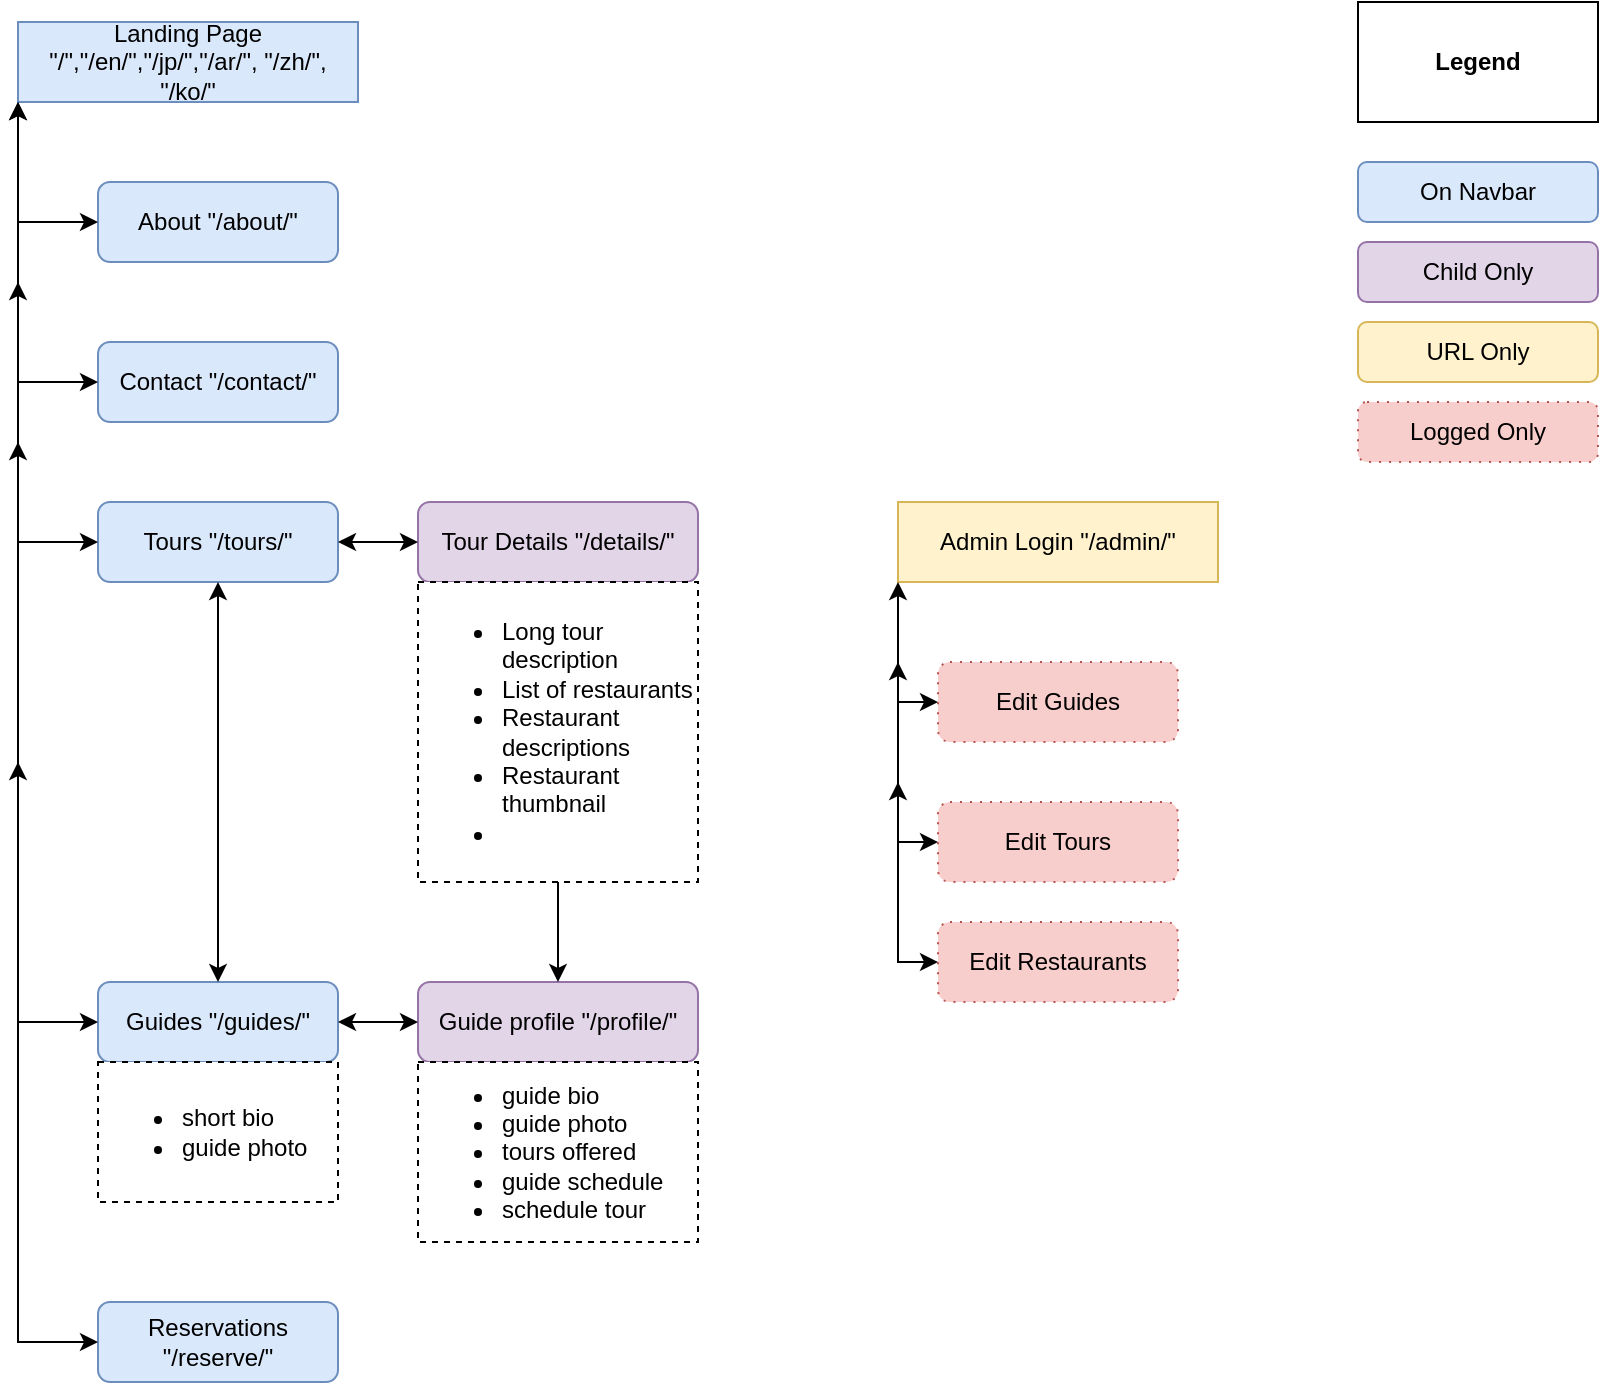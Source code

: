<mxfile version="16.1.2" type="device"><diagram id="BuDuUgM7_hXkshtQPCAS" name="Page-1"><mxGraphModel dx="1038" dy="547" grid="1" gridSize="10" guides="1" tooltips="1" connect="1" arrows="1" fold="1" page="1" pageScale="1" pageWidth="850" pageHeight="1100" math="0" shadow="0"><root><mxCell id="0"/><mxCell id="1" parent="0"/><mxCell id="6pca2u_d2LhLR6nAiZTr-2" value="Landing Page &quot;/&quot;,&quot;/en/&quot;,&quot;/jp/&quot;,&quot;/ar/&quot;, &quot;/zh/&quot;, &quot;/ko/&quot;" style="rounded=0;whiteSpace=wrap;html=1;fillColor=#dae8fc;strokeColor=#6c8ebf;" parent="1" vertex="1"><mxGeometry x="40" y="40" width="170" height="40" as="geometry"/></mxCell><mxCell id="6pca2u_d2LhLR6nAiZTr-3" value="Admin Login &quot;/admin/&quot;" style="rounded=0;whiteSpace=wrap;html=1;fillColor=#fff2cc;strokeColor=#d6b656;" parent="1" vertex="1"><mxGeometry x="480" y="280" width="160" height="40" as="geometry"/></mxCell><mxCell id="6pca2u_d2LhLR6nAiZTr-4" value="About &quot;/about/&quot;" style="rounded=1;whiteSpace=wrap;html=1;fillColor=#dae8fc;strokeColor=#6c8ebf;" parent="1" vertex="1"><mxGeometry x="80" y="120" width="120" height="40" as="geometry"/></mxCell><mxCell id="6pca2u_d2LhLR6nAiZTr-5" value="Contact &quot;/contact/&quot;" style="rounded=1;whiteSpace=wrap;html=1;fillColor=#dae8fc;strokeColor=#6c8ebf;" parent="1" vertex="1"><mxGeometry x="80" y="200" width="120" height="40" as="geometry"/></mxCell><mxCell id="6pca2u_d2LhLR6nAiZTr-9" value="" style="endArrow=classic;startArrow=classic;html=1;rounded=0;entryX=0;entryY=1;entryDx=0;entryDy=0;exitX=0;exitY=0.5;exitDx=0;exitDy=0;" parent="1" source="6pca2u_d2LhLR6nAiZTr-4" target="6pca2u_d2LhLR6nAiZTr-2" edge="1"><mxGeometry width="50" height="50" relative="1" as="geometry"><mxPoint x="40" y="150" as="sourcePoint"/><mxPoint x="70" y="110" as="targetPoint"/><Array as="points"><mxPoint x="40" y="140"/></Array></mxGeometry></mxCell><mxCell id="6pca2u_d2LhLR6nAiZTr-10" value="" style="endArrow=classic;startArrow=classic;html=1;rounded=0;entryX=0;entryY=0.5;entryDx=0;entryDy=0;exitX=0;exitY=1;exitDx=0;exitDy=0;" parent="1" source="6pca2u_d2LhLR6nAiZTr-2" target="6pca2u_d2LhLR6nAiZTr-5" edge="1"><mxGeometry width="50" height="50" relative="1" as="geometry"><mxPoint x="40" y="80" as="sourcePoint"/><mxPoint x="80" y="200" as="targetPoint"/><Array as="points"><mxPoint x="40" y="220"/></Array></mxGeometry></mxCell><mxCell id="6pca2u_d2LhLR6nAiZTr-12" value="Tours &quot;/tours/&quot;" style="rounded=1;whiteSpace=wrap;html=1;fillColor=#dae8fc;strokeColor=#6c8ebf;" parent="1" vertex="1"><mxGeometry x="80" y="280" width="120" height="40" as="geometry"/></mxCell><mxCell id="6pca2u_d2LhLR6nAiZTr-13" value="" style="endArrow=classic;startArrow=classic;html=1;rounded=0;exitX=0;exitY=0.5;exitDx=0;exitDy=0;" parent="1" source="6pca2u_d2LhLR6nAiZTr-12" edge="1"><mxGeometry width="50" height="50" relative="1" as="geometry"><mxPoint x="400" y="300" as="sourcePoint"/><mxPoint x="40" y="170" as="targetPoint"/><Array as="points"><mxPoint x="40" y="300"/></Array></mxGeometry></mxCell><mxCell id="6pca2u_d2LhLR6nAiZTr-14" value="Guides &quot;/guides/&quot;" style="rounded=1;whiteSpace=wrap;html=1;fillColor=#dae8fc;strokeColor=#6c8ebf;" parent="1" vertex="1"><mxGeometry x="80" y="520" width="120" height="40" as="geometry"/></mxCell><mxCell id="6pca2u_d2LhLR6nAiZTr-15" value="" style="endArrow=classic;startArrow=classic;html=1;rounded=0;entryX=0;entryY=0.5;entryDx=0;entryDy=0;" parent="1" target="6pca2u_d2LhLR6nAiZTr-14" edge="1"><mxGeometry width="50" height="50" relative="1" as="geometry"><mxPoint x="40" y="250" as="sourcePoint"/><mxPoint x="90" y="360" as="targetPoint"/><Array as="points"><mxPoint x="40" y="540"/></Array></mxGeometry></mxCell><mxCell id="s2_yRfaMZyytmxkyI97z-1" value="" style="endArrow=classic;startArrow=classic;html=1;rounded=0;exitX=0.5;exitY=0;exitDx=0;exitDy=0;entryX=0.5;entryY=1;entryDx=0;entryDy=0;" edge="1" parent="1" source="6pca2u_d2LhLR6nAiZTr-14" target="6pca2u_d2LhLR6nAiZTr-12"><mxGeometry width="50" height="50" relative="1" as="geometry"><mxPoint x="160" y="360" as="sourcePoint"/><mxPoint x="210" y="310" as="targetPoint"/></mxGeometry></mxCell><mxCell id="s2_yRfaMZyytmxkyI97z-3" value="Tour Details &quot;/details/&quot;" style="rounded=1;whiteSpace=wrap;html=1;fillColor=#e1d5e7;strokeColor=#9673a6;" vertex="1" parent="1"><mxGeometry x="240" y="280" width="140" height="40" as="geometry"/></mxCell><mxCell id="s2_yRfaMZyytmxkyI97z-4" value="" style="endArrow=classic;startArrow=classic;html=1;rounded=0;entryX=0;entryY=0.5;entryDx=0;entryDy=0;exitX=1;exitY=0.5;exitDx=0;exitDy=0;" edge="1" parent="1" source="6pca2u_d2LhLR6nAiZTr-12" target="s2_yRfaMZyytmxkyI97z-3"><mxGeometry width="50" height="50" relative="1" as="geometry"><mxPoint x="260" y="230" as="sourcePoint"/><mxPoint x="310" y="180" as="targetPoint"/></mxGeometry></mxCell><mxCell id="s2_yRfaMZyytmxkyI97z-5" value="Guide profile &quot;/profile/&quot;" style="rounded=1;whiteSpace=wrap;html=1;fillColor=#e1d5e7;strokeColor=#9673a6;" vertex="1" parent="1"><mxGeometry x="240" y="520" width="140" height="40" as="geometry"/></mxCell><mxCell id="s2_yRfaMZyytmxkyI97z-6" value="" style="endArrow=classic;startArrow=classic;html=1;rounded=0;entryX=0;entryY=0.5;entryDx=0;entryDy=0;exitX=1;exitY=0.5;exitDx=0;exitDy=0;" edge="1" parent="1" source="6pca2u_d2LhLR6nAiZTr-14" target="s2_yRfaMZyytmxkyI97z-5"><mxGeometry width="50" height="50" relative="1" as="geometry"><mxPoint x="420" y="320" as="sourcePoint"/><mxPoint x="470" y="270" as="targetPoint"/></mxGeometry></mxCell><mxCell id="s2_yRfaMZyytmxkyI97z-7" value="" style="endArrow=classic;html=1;rounded=0;exitX=0.5;exitY=1;exitDx=0;exitDy=0;entryX=0.5;entryY=0;entryDx=0;entryDy=0;" edge="1" parent="1" source="s2_yRfaMZyytmxkyI97z-3" target="s2_yRfaMZyytmxkyI97z-5"><mxGeometry width="50" height="50" relative="1" as="geometry"><mxPoint x="400" y="320" as="sourcePoint"/><mxPoint x="450" y="270" as="targetPoint"/></mxGeometry></mxCell><mxCell id="s2_yRfaMZyytmxkyI97z-9" value="&lt;ul&gt;&lt;li&gt;guide bio&lt;/li&gt;&lt;li&gt;guide photo&lt;/li&gt;&lt;li&gt;tours offered&lt;/li&gt;&lt;li&gt;guide schedule&lt;/li&gt;&lt;li&gt;schedule tour&lt;/li&gt;&lt;/ul&gt;" style="rounded=0;whiteSpace=wrap;html=1;dashed=1;align=left;" vertex="1" parent="1"><mxGeometry x="240" y="560" width="140" height="90" as="geometry"/></mxCell><mxCell id="s2_yRfaMZyytmxkyI97z-10" value="&lt;ul&gt;&lt;li&gt;short bio&lt;/li&gt;&lt;li&gt;guide photo&lt;/li&gt;&lt;/ul&gt;" style="rounded=0;whiteSpace=wrap;html=1;dashed=1;align=left;" vertex="1" parent="1"><mxGeometry x="80" y="560" width="120" height="70" as="geometry"/></mxCell><mxCell id="s2_yRfaMZyytmxkyI97z-11" value="&lt;ul&gt;&lt;li&gt;Long tour description&lt;/li&gt;&lt;li&gt;List of restaurants&lt;/li&gt;&lt;li&gt;Restaurant descriptions&lt;/li&gt;&lt;li&gt;Restaurant thumbnail&lt;/li&gt;&lt;li&gt;&lt;br&gt;&lt;/li&gt;&lt;/ul&gt;" style="rounded=0;whiteSpace=wrap;html=1;dashed=1;align=left;" vertex="1" parent="1"><mxGeometry x="240" y="320" width="140" height="150" as="geometry"/></mxCell><mxCell id="s2_yRfaMZyytmxkyI97z-12" value="Edit Restaurants" style="rounded=1;whiteSpace=wrap;html=1;fillColor=#f8cecc;strokeColor=#b85450;dashed=1;dashPattern=1 4;" vertex="1" parent="1"><mxGeometry x="500" y="490" width="120" height="40" as="geometry"/></mxCell><mxCell id="s2_yRfaMZyytmxkyI97z-13" value="Edit Tours" style="rounded=1;whiteSpace=wrap;html=1;fillColor=#f8cecc;strokeColor=#b85450;dashed=1;dashPattern=1 4;" vertex="1" parent="1"><mxGeometry x="500" y="430" width="120" height="40" as="geometry"/></mxCell><mxCell id="s2_yRfaMZyytmxkyI97z-14" value="Edit Guides" style="rounded=1;whiteSpace=wrap;html=1;fillColor=#f8cecc;strokeColor=#b85450;dashed=1;dashPattern=1 4;" vertex="1" parent="1"><mxGeometry x="500" y="360" width="120" height="40" as="geometry"/></mxCell><mxCell id="s2_yRfaMZyytmxkyI97z-15" value="&lt;b&gt;Legend&lt;br&gt;&lt;/b&gt;" style="rounded=0;whiteSpace=wrap;html=1;" vertex="1" parent="1"><mxGeometry x="710" y="30" width="120" height="60" as="geometry"/></mxCell><mxCell id="s2_yRfaMZyytmxkyI97z-16" value="On Navbar" style="rounded=1;whiteSpace=wrap;html=1;fillColor=#dae8fc;strokeColor=#6c8ebf;" vertex="1" parent="1"><mxGeometry x="710" y="110" width="120" height="30" as="geometry"/></mxCell><mxCell id="s2_yRfaMZyytmxkyI97z-17" value="URL Only" style="rounded=1;whiteSpace=wrap;html=1;fillColor=#fff2cc;strokeColor=#d6b656;" vertex="1" parent="1"><mxGeometry x="710" y="190" width="120" height="30" as="geometry"/></mxCell><mxCell id="s2_yRfaMZyytmxkyI97z-19" value="Reservations &quot;/reserve/&quot;" style="rounded=1;whiteSpace=wrap;html=1;fillColor=#dae8fc;strokeColor=#6c8ebf;" vertex="1" parent="1"><mxGeometry x="80" y="680" width="120" height="40" as="geometry"/></mxCell><mxCell id="s2_yRfaMZyytmxkyI97z-20" value="" style="endArrow=classic;startArrow=classic;html=1;rounded=0;entryX=0;entryY=0.5;entryDx=0;entryDy=0;" edge="1" parent="1" target="s2_yRfaMZyytmxkyI97z-19"><mxGeometry width="50" height="50" relative="1" as="geometry"><mxPoint x="40" y="410" as="sourcePoint"/><mxPoint x="60" y="680" as="targetPoint"/><Array as="points"><mxPoint x="40" y="700"/></Array></mxGeometry></mxCell><mxCell id="s2_yRfaMZyytmxkyI97z-21" value="Child Only" style="rounded=1;whiteSpace=wrap;html=1;fillColor=#e1d5e7;strokeColor=#9673a6;" vertex="1" parent="1"><mxGeometry x="710" y="150" width="120" height="30" as="geometry"/></mxCell><mxCell id="s2_yRfaMZyytmxkyI97z-22" value="Logged Only" style="rounded=1;whiteSpace=wrap;html=1;fillColor=#f8cecc;strokeColor=#b85450;dashed=1;dashPattern=1 4;" vertex="1" parent="1"><mxGeometry x="710" y="230" width="120" height="30" as="geometry"/></mxCell><mxCell id="s2_yRfaMZyytmxkyI97z-23" value="" style="endArrow=classic;startArrow=classic;html=1;rounded=0;exitX=0;exitY=0.5;exitDx=0;exitDy=0;" edge="1" parent="1" source="s2_yRfaMZyytmxkyI97z-12"><mxGeometry width="50" height="50" relative="1" as="geometry"><mxPoint x="480" y="530" as="sourcePoint"/><mxPoint x="480" y="420" as="targetPoint"/><Array as="points"><mxPoint x="480" y="510"/></Array></mxGeometry></mxCell><mxCell id="s2_yRfaMZyytmxkyI97z-24" value="" style="endArrow=classic;startArrow=classic;html=1;rounded=0;entryX=0;entryY=0.5;entryDx=0;entryDy=0;" edge="1" parent="1" target="s2_yRfaMZyytmxkyI97z-13"><mxGeometry width="50" height="50" relative="1" as="geometry"><mxPoint x="480" y="360" as="sourcePoint"/><mxPoint x="460" y="490" as="targetPoint"/><Array as="points"><mxPoint x="480" y="450"/></Array></mxGeometry></mxCell><mxCell id="s2_yRfaMZyytmxkyI97z-25" value="" style="endArrow=classic;startArrow=classic;html=1;rounded=0;entryX=0;entryY=0.5;entryDx=0;entryDy=0;exitX=0;exitY=1;exitDx=0;exitDy=0;" edge="1" parent="1" source="6pca2u_d2LhLR6nAiZTr-3" target="s2_yRfaMZyytmxkyI97z-14"><mxGeometry width="50" height="50" relative="1" as="geometry"><mxPoint x="360" y="390" as="sourcePoint"/><mxPoint x="410" y="340" as="targetPoint"/><Array as="points"><mxPoint x="480" y="350"/><mxPoint x="480" y="380"/></Array></mxGeometry></mxCell></root></mxGraphModel></diagram></mxfile>